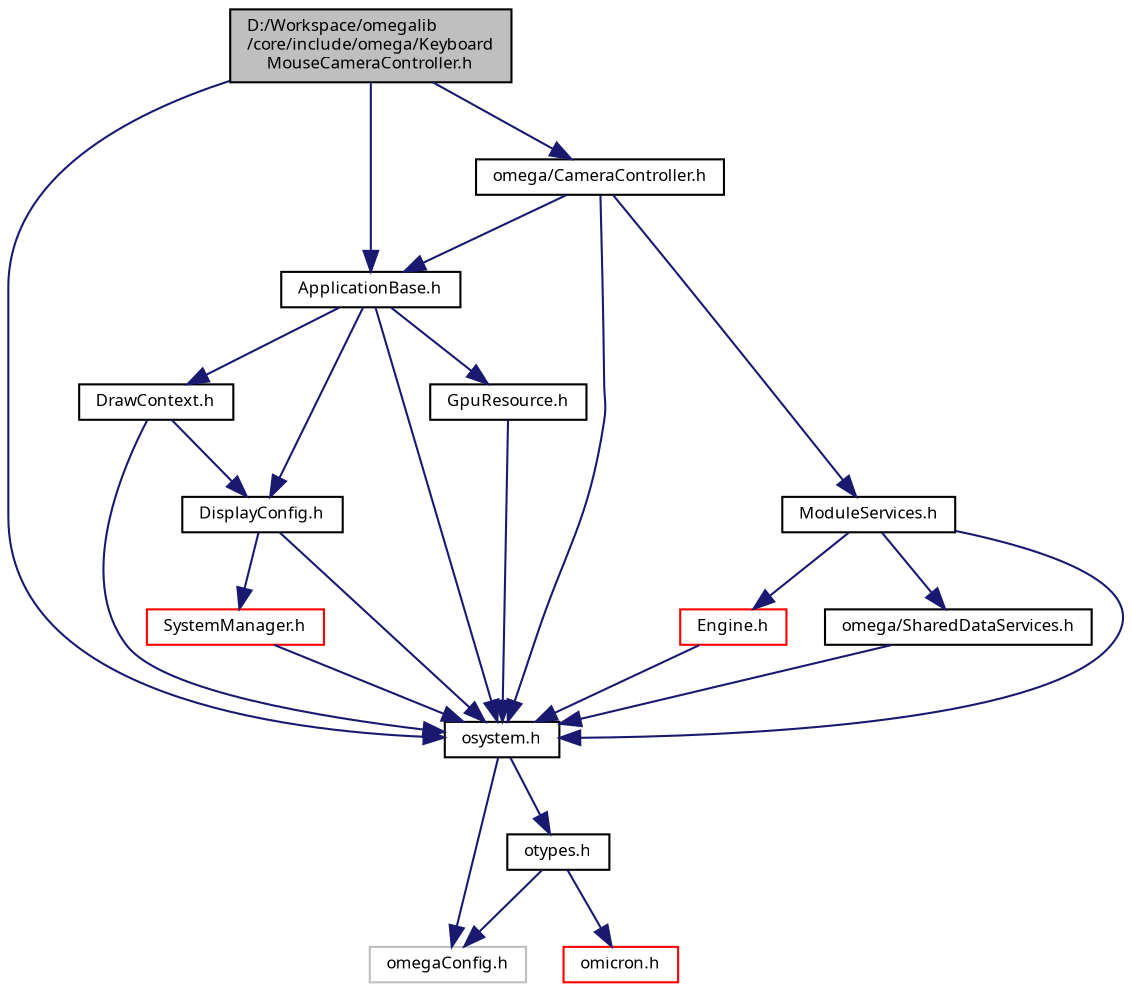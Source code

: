 digraph "D:/Workspace/omegalib/core/include/omega/KeyboardMouseCameraController.h"
{
  bgcolor="transparent";
  edge [fontname="FreeSans.ttf",fontsize="8",labelfontname="FreeSans.ttf",labelfontsize="8"];
  node [fontname="FreeSans.ttf",fontsize="8",shape=record];
  Node1 [label="D:/Workspace/omegalib\l/core/include/omega/Keyboard\lMouseCameraController.h",height=0.2,width=0.4,color="black", fillcolor="grey75", style="filled" fontcolor="black"];
  Node1 -> Node2 [color="midnightblue",fontsize="8",style="solid",fontname="FreeSans.ttf"];
  Node2 [label="osystem.h",height=0.2,width=0.4,color="black",URL="$include_2omega_2osystem_8h.html"];
  Node2 -> Node3 [color="midnightblue",fontsize="8",style="solid",fontname="FreeSans.ttf"];
  Node3 [label="omegaConfig.h",height=0.2,width=0.4,color="grey75"];
  Node2 -> Node4 [color="midnightblue",fontsize="8",style="solid",fontname="FreeSans.ttf"];
  Node4 [label="otypes.h",height=0.2,width=0.4,color="black",URL="$include_2omega_2otypes_8h.html"];
  Node4 -> Node3 [color="midnightblue",fontsize="8",style="solid",fontname="FreeSans.ttf"];
  Node4 -> Node5 [color="midnightblue",fontsize="8",style="solid",fontname="FreeSans.ttf"];
  Node5 [label="omicron.h",height=0.2,width=0.4,color="red",URL="$omicron_8h.html"];
  Node1 -> Node6 [color="midnightblue",fontsize="8",style="solid",fontname="FreeSans.ttf"];
  Node6 [label="ApplicationBase.h",height=0.2,width=0.4,color="black",URL="$_application_base_8h.html"];
  Node6 -> Node2 [color="midnightblue",fontsize="8",style="solid",fontname="FreeSans.ttf"];
  Node6 -> Node7 [color="midnightblue",fontsize="8",style="solid",fontname="FreeSans.ttf"];
  Node7 [label="DisplayConfig.h",height=0.2,width=0.4,color="black",URL="$_display_config_8h.html"];
  Node7 -> Node2 [color="midnightblue",fontsize="8",style="solid",fontname="FreeSans.ttf"];
  Node7 -> Node8 [color="midnightblue",fontsize="8",style="solid",fontname="FreeSans.ttf"];
  Node8 [label="SystemManager.h",height=0.2,width=0.4,color="red",URL="$_system_manager_8h.html"];
  Node8 -> Node2 [color="midnightblue",fontsize="8",style="solid",fontname="FreeSans.ttf"];
  Node6 -> Node9 [color="midnightblue",fontsize="8",style="solid",fontname="FreeSans.ttf"];
  Node9 [label="GpuResource.h",height=0.2,width=0.4,color="black",URL="$_gpu_resource_8h.html"];
  Node9 -> Node2 [color="midnightblue",fontsize="8",style="solid",fontname="FreeSans.ttf"];
  Node6 -> Node10 [color="midnightblue",fontsize="8",style="solid",fontname="FreeSans.ttf"];
  Node10 [label="DrawContext.h",height=0.2,width=0.4,color="black",URL="$include_2omega_2_draw_context_8h.html"];
  Node10 -> Node2 [color="midnightblue",fontsize="8",style="solid",fontname="FreeSans.ttf"];
  Node10 -> Node7 [color="midnightblue",fontsize="8",style="solid",fontname="FreeSans.ttf"];
  Node1 -> Node11 [color="midnightblue",fontsize="8",style="solid",fontname="FreeSans.ttf"];
  Node11 [label="omega/CameraController.h",height=0.2,width=0.4,color="black",URL="$_camera_controller_8h.html"];
  Node11 -> Node2 [color="midnightblue",fontsize="8",style="solid",fontname="FreeSans.ttf"];
  Node11 -> Node6 [color="midnightblue",fontsize="8",style="solid",fontname="FreeSans.ttf"];
  Node11 -> Node12 [color="midnightblue",fontsize="8",style="solid",fontname="FreeSans.ttf"];
  Node12 [label="ModuleServices.h",height=0.2,width=0.4,color="black",URL="$_module_services_8h.html"];
  Node12 -> Node2 [color="midnightblue",fontsize="8",style="solid",fontname="FreeSans.ttf"];
  Node12 -> Node13 [color="midnightblue",fontsize="8",style="solid",fontname="FreeSans.ttf"];
  Node13 [label="Engine.h",height=0.2,width=0.4,color="red",URL="$_engine_8h.html"];
  Node13 -> Node2 [color="midnightblue",fontsize="8",style="solid",fontname="FreeSans.ttf"];
  Node12 -> Node14 [color="midnightblue",fontsize="8",style="solid",fontname="FreeSans.ttf"];
  Node14 [label="omega/SharedDataServices.h",height=0.2,width=0.4,color="black",URL="$_shared_data_services_8h.html"];
  Node14 -> Node2 [color="midnightblue",fontsize="8",style="solid",fontname="FreeSans.ttf"];
}
